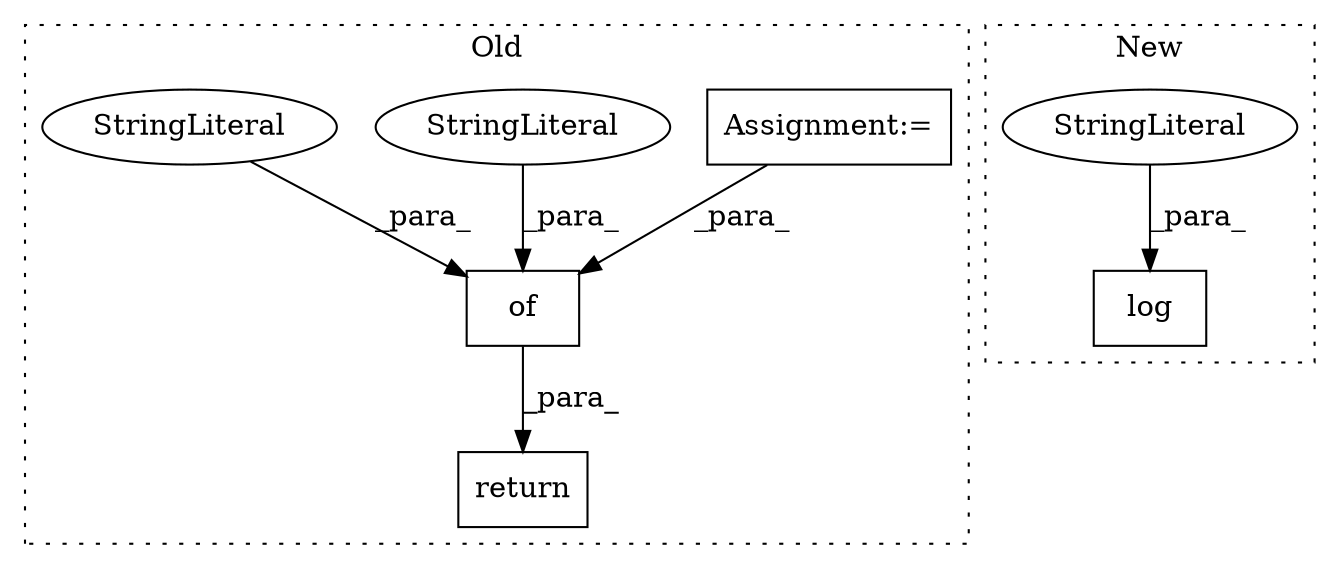 digraph G {
subgraph cluster0 {
1 [label="return" a="41" s="15292" l="7" shape="box"];
3 [label="Assignment:=" a="7" s="15186" l="1" shape="box"];
5 [label="of" a="32" s="15303,15349" l="3,1" shape="box"];
6 [label="StringLiteral" a="45" s="15318" l="5" shape="ellipse"];
7 [label="StringLiteral" a="45" s="15306" l="6" shape="ellipse"];
label = "Old";
style="dotted";
}
subgraph cluster1 {
2 [label="log" a="32" s="2187,2211" l="4,1" shape="box"];
4 [label="StringLiteral" a="45" s="2191" l="11" shape="ellipse"];
label = "New";
style="dotted";
}
3 -> 5 [label="_para_"];
4 -> 2 [label="_para_"];
5 -> 1 [label="_para_"];
6 -> 5 [label="_para_"];
7 -> 5 [label="_para_"];
}